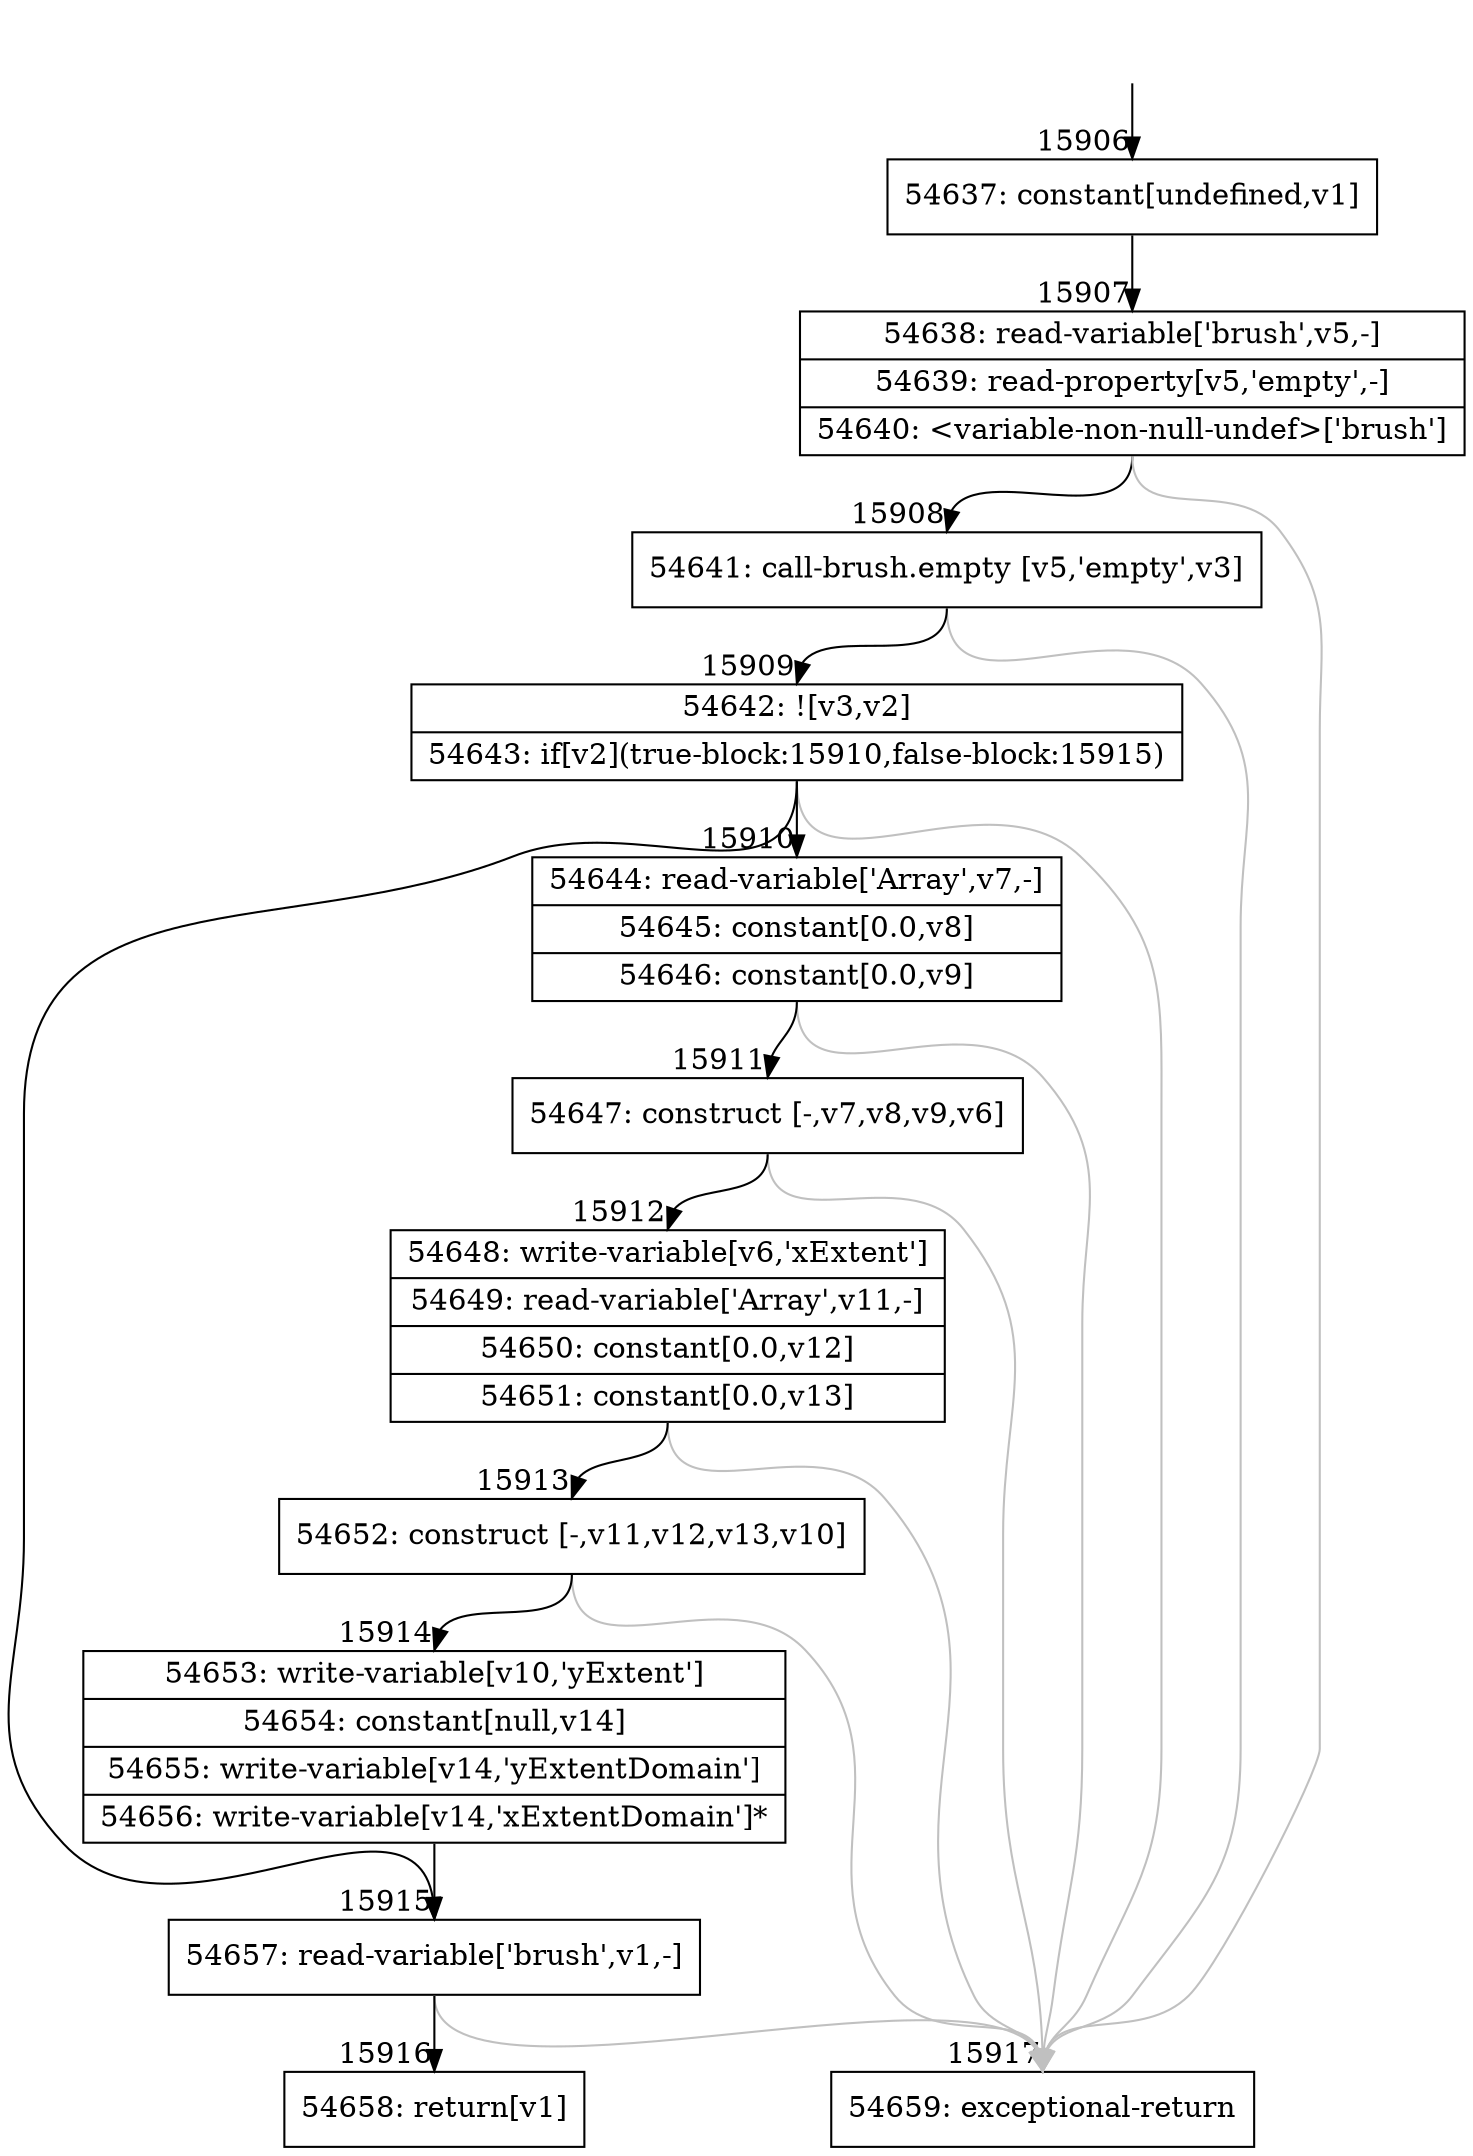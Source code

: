digraph {
rankdir="TD"
BB_entry1457[shape=none,label=""];
BB_entry1457 -> BB15906 [tailport=s, headport=n, headlabel="    15906"]
BB15906 [shape=record label="{54637: constant[undefined,v1]}" ] 
BB15906 -> BB15907 [tailport=s, headport=n, headlabel="      15907"]
BB15907 [shape=record label="{54638: read-variable['brush',v5,-]|54639: read-property[v5,'empty',-]|54640: \<variable-non-null-undef\>['brush']}" ] 
BB15907 -> BB15908 [tailport=s, headport=n, headlabel="      15908"]
BB15907 -> BB15917 [tailport=s, headport=n, color=gray, headlabel="      15917"]
BB15908 [shape=record label="{54641: call-brush.empty [v5,'empty',v3]}" ] 
BB15908 -> BB15909 [tailport=s, headport=n, headlabel="      15909"]
BB15908 -> BB15917 [tailport=s, headport=n, color=gray]
BB15909 [shape=record label="{54642: ![v3,v2]|54643: if[v2](true-block:15910,false-block:15915)}" ] 
BB15909 -> BB15910 [tailport=s, headport=n, headlabel="      15910"]
BB15909 -> BB15915 [tailport=s, headport=n, headlabel="      15915"]
BB15909 -> BB15917 [tailport=s, headport=n, color=gray]
BB15910 [shape=record label="{54644: read-variable['Array',v7,-]|54645: constant[0.0,v8]|54646: constant[0.0,v9]}" ] 
BB15910 -> BB15911 [tailport=s, headport=n, headlabel="      15911"]
BB15910 -> BB15917 [tailport=s, headport=n, color=gray]
BB15911 [shape=record label="{54647: construct [-,v7,v8,v9,v6]}" ] 
BB15911 -> BB15912 [tailport=s, headport=n, headlabel="      15912"]
BB15911 -> BB15917 [tailport=s, headport=n, color=gray]
BB15912 [shape=record label="{54648: write-variable[v6,'xExtent']|54649: read-variable['Array',v11,-]|54650: constant[0.0,v12]|54651: constant[0.0,v13]}" ] 
BB15912 -> BB15913 [tailport=s, headport=n, headlabel="      15913"]
BB15912 -> BB15917 [tailport=s, headport=n, color=gray]
BB15913 [shape=record label="{54652: construct [-,v11,v12,v13,v10]}" ] 
BB15913 -> BB15914 [tailport=s, headport=n, headlabel="      15914"]
BB15913 -> BB15917 [tailport=s, headport=n, color=gray]
BB15914 [shape=record label="{54653: write-variable[v10,'yExtent']|54654: constant[null,v14]|54655: write-variable[v14,'yExtentDomain']|54656: write-variable[v14,'xExtentDomain']*}" ] 
BB15914 -> BB15915 [tailport=s, headport=n]
BB15915 [shape=record label="{54657: read-variable['brush',v1,-]}" ] 
BB15915 -> BB15916 [tailport=s, headport=n, headlabel="      15916"]
BB15915 -> BB15917 [tailport=s, headport=n, color=gray]
BB15916 [shape=record label="{54658: return[v1]}" ] 
BB15917 [shape=record label="{54659: exceptional-return}" ] 
//#$~ 9310
}

